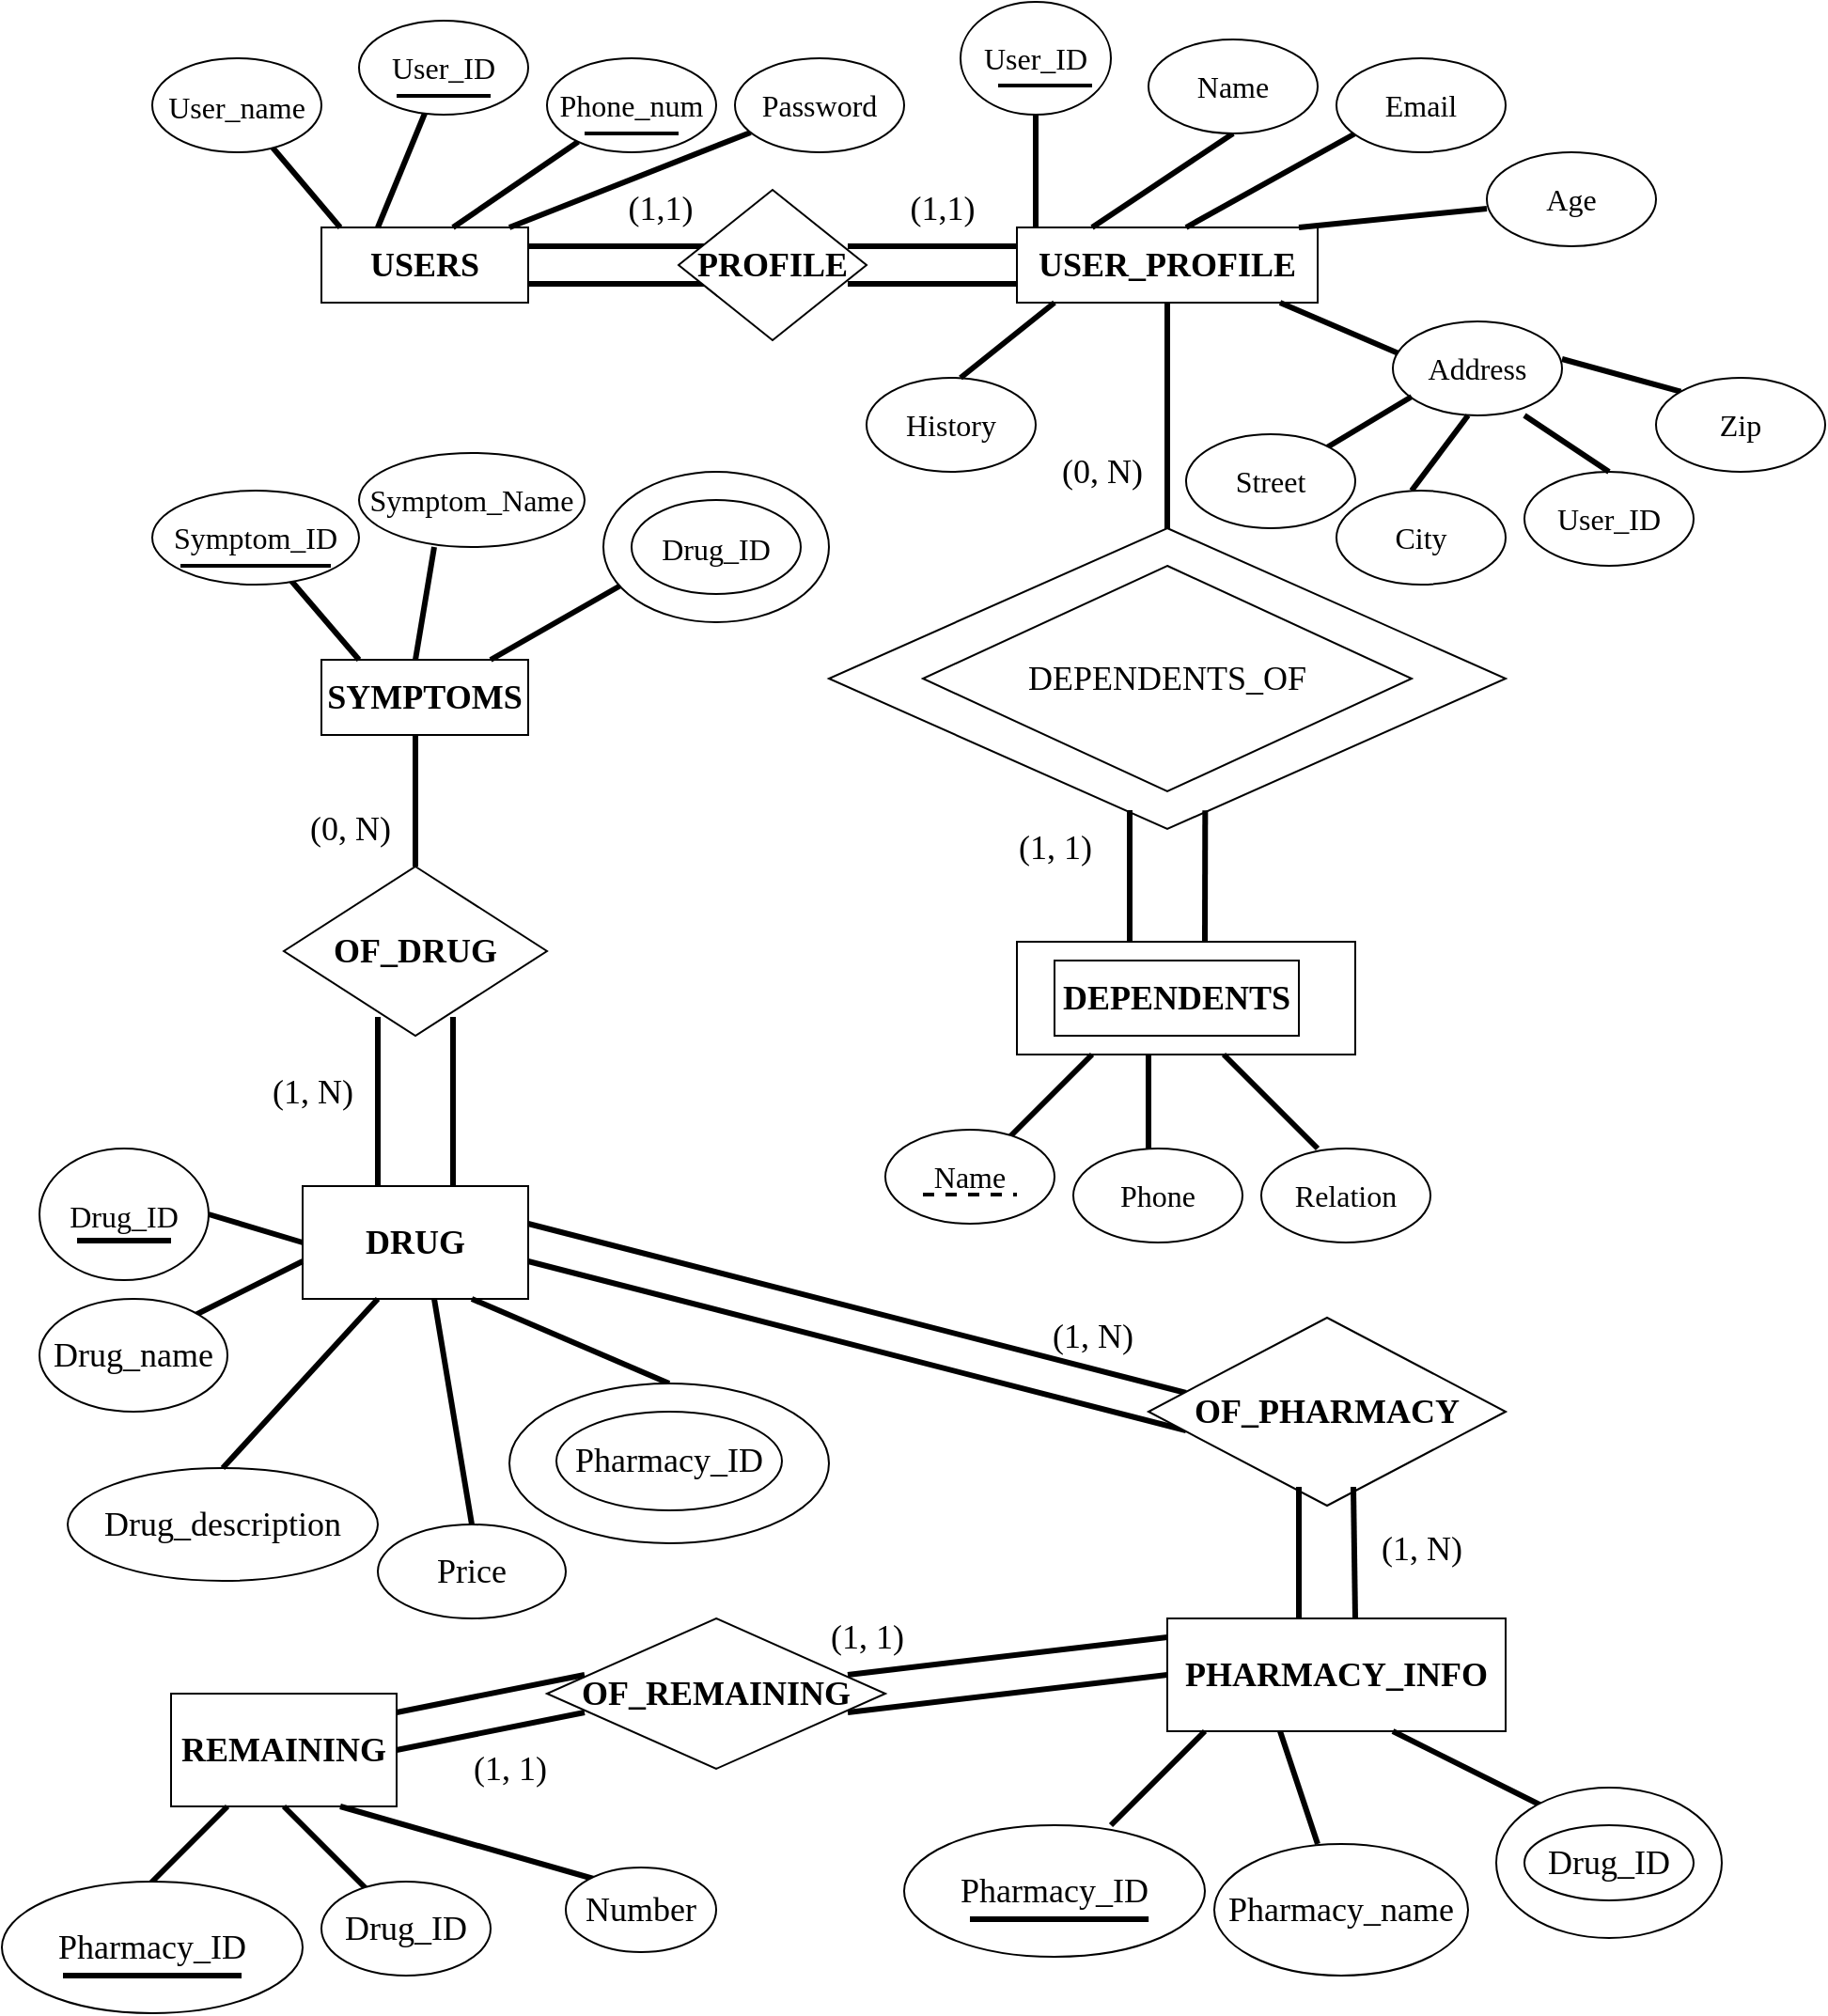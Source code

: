 <mxfile version="20.8.23" type="github">
  <diagram id="R2lEEEUBdFMjLlhIrx00" name="Page-1">
    <mxGraphModel dx="1999" dy="662" grid="1" gridSize="10" guides="1" tooltips="1" connect="1" arrows="1" fold="1" page="1" pageScale="1" pageWidth="850" pageHeight="1100" math="0" shadow="0" extFonts="Permanent Marker^https://fonts.googleapis.com/css?family=Permanent+Marker">
      <root>
        <mxCell id="0" />
        <mxCell id="1" parent="0" />
        <mxCell id="4P1G4LsWBmaIqUn7CIRd-1" value="&lt;h4 style=&quot;font-size: 19px;&quot;&gt;&lt;font style=&quot;font-size: 19px;&quot;&gt;&lt;font style=&quot;font-size: 19px;&quot;&gt;&lt;font style=&quot;font-size: 19px;&quot;&gt;&lt;font style=&quot;font-size: 19px;&quot;&gt;&lt;font style=&quot;font-size: 19px;&quot;&gt;&lt;font style=&quot;font-size: 19px;&quot;&gt;&lt;font style=&quot;font-size: 19px;&quot;&gt;&lt;font style=&quot;font-size: 19px;&quot;&gt;&lt;font style=&quot;font-size: 19px;&quot; face=&quot;Times New Roman&quot;&gt;&lt;font style=&quot;font-size: 18px;&quot;&gt;USERS&lt;/font&gt;&lt;/font&gt;&lt;/font&gt;&lt;/font&gt;&lt;/font&gt;&lt;/font&gt;&lt;/font&gt;&lt;/font&gt;&lt;/font&gt;&lt;/font&gt;&lt;/h4&gt;" style="rounded=0;whiteSpace=wrap;html=1;" vertex="1" parent="1">
          <mxGeometry x="110" y="120" width="110" height="40" as="geometry" />
        </mxCell>
        <mxCell id="4P1G4LsWBmaIqUn7CIRd-2" value="" style="endArrow=none;html=1;rounded=0;fontFamily=Times New Roman;fontSize=20;strokeWidth=3;" edge="1" parent="1" target="4P1G4LsWBmaIqUn7CIRd-3">
          <mxGeometry width="50" height="50" relative="1" as="geometry">
            <mxPoint x="120" y="120" as="sourcePoint" />
            <mxPoint x="80" y="80" as="targetPoint" />
          </mxGeometry>
        </mxCell>
        <mxCell id="4P1G4LsWBmaIqUn7CIRd-3" value="&lt;font style=&quot;font-size: 19px;&quot;&gt;&lt;font style=&quot;font-size: 18px;&quot;&gt;&lt;font style=&quot;font-size: 17px;&quot;&gt;&lt;font style=&quot;font-size: 16px;&quot;&gt;User_name&lt;/font&gt;&lt;/font&gt;&lt;/font&gt;&lt;/font&gt;" style="ellipse;whiteSpace=wrap;html=1;fontFamily=Times New Roman;fontSize=20;" vertex="1" parent="1">
          <mxGeometry x="20" y="30" width="90" height="50" as="geometry" />
        </mxCell>
        <mxCell id="4P1G4LsWBmaIqUn7CIRd-5" value="" style="endArrow=none;html=1;rounded=0;strokeWidth=3;fontFamily=Times New Roman;fontSize=16;" edge="1" parent="1" target="4P1G4LsWBmaIqUn7CIRd-6">
          <mxGeometry width="50" height="50" relative="1" as="geometry">
            <mxPoint x="140" y="120" as="sourcePoint" />
            <mxPoint x="160" y="60" as="targetPoint" />
          </mxGeometry>
        </mxCell>
        <mxCell id="4P1G4LsWBmaIqUn7CIRd-6" value="User_ID" style="ellipse;whiteSpace=wrap;html=1;fontFamily=Times New Roman;fontSize=16;" vertex="1" parent="1">
          <mxGeometry x="130" y="10" width="90" height="50" as="geometry" />
        </mxCell>
        <mxCell id="4P1G4LsWBmaIqUn7CIRd-9" value="" style="endArrow=none;html=1;rounded=0;strokeWidth=2;fontFamily=Times New Roman;fontSize=16;" edge="1" parent="1">
          <mxGeometry width="50" height="50" relative="1" as="geometry">
            <mxPoint x="150" y="50" as="sourcePoint" />
            <mxPoint x="200" y="50" as="targetPoint" />
          </mxGeometry>
        </mxCell>
        <mxCell id="4P1G4LsWBmaIqUn7CIRd-10" value="" style="endArrow=none;html=1;rounded=0;strokeWidth=3;fontFamily=Times New Roman;fontSize=16;" edge="1" parent="1" target="4P1G4LsWBmaIqUn7CIRd-12">
          <mxGeometry width="50" height="50" relative="1" as="geometry">
            <mxPoint x="180" y="120" as="sourcePoint" />
            <mxPoint x="240" y="70" as="targetPoint" />
          </mxGeometry>
        </mxCell>
        <mxCell id="4P1G4LsWBmaIqUn7CIRd-12" value="Phone_num" style="ellipse;whiteSpace=wrap;html=1;fontFamily=Times New Roman;fontSize=16;" vertex="1" parent="1">
          <mxGeometry x="230" y="30" width="90" height="50" as="geometry" />
        </mxCell>
        <mxCell id="4P1G4LsWBmaIqUn7CIRd-13" value="" style="endArrow=none;html=1;rounded=0;strokeWidth=2;fontFamily=Times New Roman;fontSize=16;" edge="1" parent="1">
          <mxGeometry width="50" height="50" relative="1" as="geometry">
            <mxPoint x="250" y="70" as="sourcePoint" />
            <mxPoint x="300" y="70" as="targetPoint" />
          </mxGeometry>
        </mxCell>
        <mxCell id="4P1G4LsWBmaIqUn7CIRd-14" value="" style="endArrow=none;html=1;rounded=0;strokeWidth=3;fontFamily=Times New Roman;fontSize=16;" edge="1" parent="1" target="4P1G4LsWBmaIqUn7CIRd-15">
          <mxGeometry width="50" height="50" relative="1" as="geometry">
            <mxPoint x="210" y="120" as="sourcePoint" />
            <mxPoint x="390" y="70" as="targetPoint" />
          </mxGeometry>
        </mxCell>
        <mxCell id="4P1G4LsWBmaIqUn7CIRd-15" value="Password" style="ellipse;whiteSpace=wrap;html=1;fontFamily=Times New Roman;fontSize=16;" vertex="1" parent="1">
          <mxGeometry x="330" y="30" width="90" height="50" as="geometry" />
        </mxCell>
        <mxCell id="4P1G4LsWBmaIqUn7CIRd-16" value="" style="endArrow=none;html=1;rounded=0;strokeWidth=3;fontFamily=Times New Roman;fontSize=16;" edge="1" parent="1">
          <mxGeometry width="50" height="50" relative="1" as="geometry">
            <mxPoint x="220" y="130" as="sourcePoint" />
            <mxPoint x="320" y="130" as="targetPoint" />
          </mxGeometry>
        </mxCell>
        <mxCell id="4P1G4LsWBmaIqUn7CIRd-24" value="(1,1)" style="edgeLabel;html=1;align=center;verticalAlign=middle;resizable=0;points=[];fontSize=18;fontFamily=Times New Roman;" vertex="1" connectable="0" parent="4P1G4LsWBmaIqUn7CIRd-16">
          <mxGeometry x="0.18" y="10" relative="1" as="geometry">
            <mxPoint x="11" y="-10" as="offset" />
          </mxGeometry>
        </mxCell>
        <mxCell id="4P1G4LsWBmaIqUn7CIRd-17" value="" style="endArrow=none;html=1;rounded=0;strokeWidth=3;fontFamily=Times New Roman;fontSize=16;" edge="1" parent="1">
          <mxGeometry width="50" height="50" relative="1" as="geometry">
            <mxPoint x="220" y="150" as="sourcePoint" />
            <mxPoint x="320" y="150" as="targetPoint" />
          </mxGeometry>
        </mxCell>
        <mxCell id="4P1G4LsWBmaIqUn7CIRd-19" value="&lt;h4 style=&quot;font-size: 18px;&quot;&gt;&lt;font style=&quot;font-size: 18px;&quot;&gt;PROFILE&lt;br&gt;&lt;/font&gt;&lt;/h4&gt;" style="rhombus;whiteSpace=wrap;html=1;fontFamily=Times New Roman;fontSize=16;" vertex="1" parent="1">
          <mxGeometry x="300" y="100" width="100" height="80" as="geometry" />
        </mxCell>
        <mxCell id="4P1G4LsWBmaIqUn7CIRd-20" value="" style="endArrow=none;html=1;rounded=0;strokeWidth=3;fontFamily=Times New Roman;fontSize=20;" edge="1" parent="1">
          <mxGeometry width="50" height="50" relative="1" as="geometry">
            <mxPoint x="390" y="130" as="sourcePoint" />
            <mxPoint x="490" y="130" as="targetPoint" />
          </mxGeometry>
        </mxCell>
        <mxCell id="4P1G4LsWBmaIqUn7CIRd-22" value="" style="endArrow=none;html=1;rounded=0;strokeWidth=3;fontFamily=Times New Roman;fontSize=20;" edge="1" parent="1">
          <mxGeometry width="50" height="50" relative="1" as="geometry">
            <mxPoint x="390" y="150" as="sourcePoint" />
            <mxPoint x="490" y="150" as="targetPoint" />
          </mxGeometry>
        </mxCell>
        <mxCell id="4P1G4LsWBmaIqUn7CIRd-23" value="&lt;h4 style=&quot;font-size: 19px;&quot;&gt;&lt;font style=&quot;font-size: 19px;&quot;&gt;&lt;font style=&quot;font-size: 18px;&quot;&gt;USER_PROFILE&lt;/font&gt;&lt;/font&gt;&lt;/h4&gt;" style="rounded=0;whiteSpace=wrap;html=1;fontFamily=Times New Roman;fontSize=20;" vertex="1" parent="1">
          <mxGeometry x="480" y="120" width="160" height="40" as="geometry" />
        </mxCell>
        <mxCell id="4P1G4LsWBmaIqUn7CIRd-25" value="(1,1)" style="edgeLabel;html=1;align=center;verticalAlign=middle;resizable=0;points=[];fontSize=18;fontFamily=Times New Roman;" vertex="1" connectable="0" parent="1">
          <mxGeometry x="440" y="110" as="geometry" />
        </mxCell>
        <mxCell id="4P1G4LsWBmaIqUn7CIRd-26" value="User_ID" style="ellipse;whiteSpace=wrap;html=1;fontFamily=Times New Roman;fontSize=16;" vertex="1" parent="1">
          <mxGeometry x="450" width="80" height="60" as="geometry" />
        </mxCell>
        <mxCell id="4P1G4LsWBmaIqUn7CIRd-27" value="" style="endArrow=none;html=1;rounded=0;strokeWidth=3;fontFamily=Times New Roman;fontSize=18;entryX=0.5;entryY=1;entryDx=0;entryDy=0;" edge="1" parent="1" target="4P1G4LsWBmaIqUn7CIRd-26">
          <mxGeometry width="50" height="50" relative="1" as="geometry">
            <mxPoint x="490" y="120" as="sourcePoint" />
            <mxPoint x="540" y="70" as="targetPoint" />
          </mxGeometry>
        </mxCell>
        <mxCell id="4P1G4LsWBmaIqUn7CIRd-28" value="" style="endArrow=none;html=1;rounded=0;strokeWidth=3;fontFamily=Times New Roman;fontSize=18;entryX=0.5;entryY=1;entryDx=0;entryDy=0;" edge="1" parent="1" target="4P1G4LsWBmaIqUn7CIRd-29">
          <mxGeometry width="50" height="50" relative="1" as="geometry">
            <mxPoint x="520" y="120" as="sourcePoint" />
            <mxPoint x="560" y="60" as="targetPoint" />
          </mxGeometry>
        </mxCell>
        <mxCell id="4P1G4LsWBmaIqUn7CIRd-29" value="Name" style="ellipse;whiteSpace=wrap;html=1;fontFamily=Times New Roman;fontSize=16;" vertex="1" parent="1">
          <mxGeometry x="550" y="20" width="90" height="50" as="geometry" />
        </mxCell>
        <mxCell id="4P1G4LsWBmaIqUn7CIRd-30" value="" style="endArrow=none;html=1;rounded=0;strokeWidth=3;fontFamily=Times New Roman;fontSize=18;" edge="1" parent="1">
          <mxGeometry width="50" height="50" relative="1" as="geometry">
            <mxPoint x="570" y="120" as="sourcePoint" />
            <mxPoint x="660" y="70" as="targetPoint" />
          </mxGeometry>
        </mxCell>
        <mxCell id="4P1G4LsWBmaIqUn7CIRd-31" value="Email" style="ellipse;whiteSpace=wrap;html=1;fontFamily=Times New Roman;fontSize=16;" vertex="1" parent="1">
          <mxGeometry x="650" y="30" width="90" height="50" as="geometry" />
        </mxCell>
        <mxCell id="4P1G4LsWBmaIqUn7CIRd-32" value="" style="endArrow=none;html=1;rounded=0;strokeWidth=3;fontFamily=Times New Roman;fontSize=18;" edge="1" parent="1">
          <mxGeometry width="50" height="50" relative="1" as="geometry">
            <mxPoint x="630" y="120" as="sourcePoint" />
            <mxPoint x="730" y="110" as="targetPoint" />
          </mxGeometry>
        </mxCell>
        <mxCell id="4P1G4LsWBmaIqUn7CIRd-33" value="Age" style="ellipse;whiteSpace=wrap;html=1;fontFamily=Times New Roman;fontSize=16;" vertex="1" parent="1">
          <mxGeometry x="730" y="80" width="90" height="50" as="geometry" />
        </mxCell>
        <mxCell id="4P1G4LsWBmaIqUn7CIRd-34" value="" style="endArrow=none;html=1;rounded=0;strokeWidth=3;fontFamily=Times New Roman;fontSize=18;" edge="1" parent="1">
          <mxGeometry width="50" height="50" relative="1" as="geometry">
            <mxPoint x="690" y="190" as="sourcePoint" />
            <mxPoint x="620" y="160" as="targetPoint" />
          </mxGeometry>
        </mxCell>
        <mxCell id="4P1G4LsWBmaIqUn7CIRd-35" value="Address" style="ellipse;whiteSpace=wrap;html=1;fontFamily=Times New Roman;fontSize=16;" vertex="1" parent="1">
          <mxGeometry x="680" y="170" width="90" height="50" as="geometry" />
        </mxCell>
        <mxCell id="4P1G4LsWBmaIqUn7CIRd-36" value="" style="endArrow=none;html=1;rounded=0;strokeWidth=3;fontFamily=Times New Roman;fontSize=18;" edge="1" parent="1">
          <mxGeometry width="50" height="50" relative="1" as="geometry">
            <mxPoint x="640" y="240" as="sourcePoint" />
            <mxPoint x="690" y="210" as="targetPoint" />
          </mxGeometry>
        </mxCell>
        <mxCell id="4P1G4LsWBmaIqUn7CIRd-37" value="Street" style="ellipse;whiteSpace=wrap;html=1;fontFamily=Times New Roman;fontSize=16;" vertex="1" parent="1">
          <mxGeometry x="570" y="230" width="90" height="50" as="geometry" />
        </mxCell>
        <mxCell id="4P1G4LsWBmaIqUn7CIRd-39" value="" style="endArrow=none;html=1;rounded=0;strokeWidth=3;fontFamily=Times New Roman;fontSize=18;" edge="1" parent="1">
          <mxGeometry width="50" height="50" relative="1" as="geometry">
            <mxPoint x="700" y="260" as="sourcePoint" />
            <mxPoint x="700.136" y="259.456" as="targetPoint" />
          </mxGeometry>
        </mxCell>
        <mxCell id="4P1G4LsWBmaIqUn7CIRd-41" value="" style="endArrow=none;html=1;rounded=0;strokeWidth=3;fontFamily=Times New Roman;fontSize=18;" edge="1" parent="1">
          <mxGeometry width="50" height="50" relative="1" as="geometry">
            <mxPoint x="690" y="260" as="sourcePoint" />
            <mxPoint x="720" y="220" as="targetPoint" />
          </mxGeometry>
        </mxCell>
        <mxCell id="4P1G4LsWBmaIqUn7CIRd-42" value="City" style="ellipse;whiteSpace=wrap;html=1;fontFamily=Times New Roman;fontSize=16;" vertex="1" parent="1">
          <mxGeometry x="650" y="260" width="90" height="50" as="geometry" />
        </mxCell>
        <mxCell id="4P1G4LsWBmaIqUn7CIRd-43" value="" style="endArrow=none;html=1;rounded=0;strokeWidth=3;fontFamily=Times New Roman;fontSize=18;entryX=0;entryY=0;entryDx=0;entryDy=0;" edge="1" parent="1" target="4P1G4LsWBmaIqUn7CIRd-46">
          <mxGeometry width="50" height="50" relative="1" as="geometry">
            <mxPoint x="770" y="190" as="sourcePoint" />
            <mxPoint x="820" y="140" as="targetPoint" />
          </mxGeometry>
        </mxCell>
        <mxCell id="4P1G4LsWBmaIqUn7CIRd-44" value="User_ID" style="ellipse;whiteSpace=wrap;html=1;fontFamily=Times New Roman;fontSize=16;" vertex="1" parent="1">
          <mxGeometry x="750" y="250" width="90" height="50" as="geometry" />
        </mxCell>
        <mxCell id="4P1G4LsWBmaIqUn7CIRd-45" value="" style="endArrow=none;html=1;rounded=0;strokeWidth=3;fontFamily=Times New Roman;fontSize=18;exitX=0.5;exitY=0;exitDx=0;exitDy=0;" edge="1" parent="1" source="4P1G4LsWBmaIqUn7CIRd-44">
          <mxGeometry width="50" height="50" relative="1" as="geometry">
            <mxPoint x="700" y="270" as="sourcePoint" />
            <mxPoint x="750" y="220" as="targetPoint" />
          </mxGeometry>
        </mxCell>
        <mxCell id="4P1G4LsWBmaIqUn7CIRd-46" value="Zip" style="ellipse;whiteSpace=wrap;html=1;fontFamily=Times New Roman;fontSize=16;" vertex="1" parent="1">
          <mxGeometry x="820" y="200" width="90" height="50" as="geometry" />
        </mxCell>
        <mxCell id="4P1G4LsWBmaIqUn7CIRd-49" style="edgeStyle=orthogonalEdgeStyle;rounded=0;orthogonalLoop=1;jettySize=auto;html=1;exitX=0;exitY=1;exitDx=0;exitDy=0;strokeWidth=3;fontFamily=Times New Roman;fontSize=18;" edge="1" parent="1" source="4P1G4LsWBmaIqUn7CIRd-47">
          <mxGeometry relative="1" as="geometry">
            <mxPoint x="413" y="243" as="targetPoint" />
          </mxGeometry>
        </mxCell>
        <mxCell id="4P1G4LsWBmaIqUn7CIRd-47" value="History" style="ellipse;whiteSpace=wrap;html=1;fontFamily=Times New Roman;fontSize=16;" vertex="1" parent="1">
          <mxGeometry x="400" y="200" width="90" height="50" as="geometry" />
        </mxCell>
        <mxCell id="4P1G4LsWBmaIqUn7CIRd-48" value="" style="endArrow=none;html=1;rounded=0;strokeWidth=3;fontFamily=Times New Roman;fontSize=18;" edge="1" parent="1">
          <mxGeometry width="50" height="50" relative="1" as="geometry">
            <mxPoint x="450" y="200" as="sourcePoint" />
            <mxPoint x="500" y="160" as="targetPoint" />
          </mxGeometry>
        </mxCell>
        <mxCell id="4P1G4LsWBmaIqUn7CIRd-51" value="" style="endArrow=none;html=1;rounded=0;strokeWidth=2;fontFamily=Times New Roman;fontSize=16;" edge="1" parent="1">
          <mxGeometry width="50" height="50" relative="1" as="geometry">
            <mxPoint x="470" y="44.5" as="sourcePoint" />
            <mxPoint x="520" y="44.5" as="targetPoint" />
          </mxGeometry>
        </mxCell>
        <mxCell id="4P1G4LsWBmaIqUn7CIRd-52" value="" style="endArrow=none;html=1;rounded=0;strokeWidth=3;fontFamily=Times New Roman;fontSize=18;" edge="1" parent="1">
          <mxGeometry width="50" height="50" relative="1" as="geometry">
            <mxPoint x="560" y="300" as="sourcePoint" />
            <mxPoint x="560" y="160" as="targetPoint" />
          </mxGeometry>
        </mxCell>
        <mxCell id="4P1G4LsWBmaIqUn7CIRd-54" value="" style="rhombus;whiteSpace=wrap;html=1;fontFamily=Times New Roman;fontSize=18;" vertex="1" parent="1">
          <mxGeometry x="380" y="280" width="360" height="160" as="geometry" />
        </mxCell>
        <mxCell id="4P1G4LsWBmaIqUn7CIRd-55" value="DEPENDENTS_OF" style="rhombus;whiteSpace=wrap;html=1;fontFamily=Times New Roman;fontSize=18;" vertex="1" parent="1">
          <mxGeometry x="430" y="300" width="260" height="120" as="geometry" />
        </mxCell>
        <mxCell id="4P1G4LsWBmaIqUn7CIRd-57" value="" style="endArrow=none;html=1;rounded=0;strokeWidth=3;fontFamily=Times New Roman;fontSize=18;" edge="1" parent="1">
          <mxGeometry width="50" height="50" relative="1" as="geometry">
            <mxPoint x="540" y="500" as="sourcePoint" />
            <mxPoint x="540" y="430" as="targetPoint" />
            <Array as="points">
              <mxPoint x="540" y="470" />
            </Array>
          </mxGeometry>
        </mxCell>
        <mxCell id="4P1G4LsWBmaIqUn7CIRd-60" value="" style="endArrow=none;html=1;rounded=0;strokeWidth=3;fontFamily=Times New Roman;fontSize=18;" edge="1" parent="1" target="4P1G4LsWBmaIqUn7CIRd-59">
          <mxGeometry width="50" height="50" relative="1" as="geometry">
            <mxPoint x="580" y="500" as="sourcePoint" />
            <mxPoint x="580" y="430" as="targetPoint" />
          </mxGeometry>
        </mxCell>
        <mxCell id="4P1G4LsWBmaIqUn7CIRd-59" value="" style="rounded=0;whiteSpace=wrap;html=1;fontFamily=Times New Roman;fontSize=18;" vertex="1" parent="1">
          <mxGeometry x="480" y="500" width="180" height="60" as="geometry" />
        </mxCell>
        <mxCell id="4P1G4LsWBmaIqUn7CIRd-61" value="" style="endArrow=none;html=1;rounded=0;strokeWidth=3;fontFamily=Times New Roman;fontSize=18;entryX=0.556;entryY=0.938;entryDx=0;entryDy=0;entryPerimeter=0;" edge="1" parent="1" target="4P1G4LsWBmaIqUn7CIRd-54">
          <mxGeometry width="50" height="50" relative="1" as="geometry">
            <mxPoint x="580" y="500" as="sourcePoint" />
            <mxPoint x="580" y="440" as="targetPoint" />
          </mxGeometry>
        </mxCell>
        <mxCell id="4P1G4LsWBmaIqUn7CIRd-62" value="&lt;h4&gt;DEPENDENTS&lt;/h4&gt;" style="rounded=0;whiteSpace=wrap;html=1;fontFamily=Times New Roman;fontSize=18;" vertex="1" parent="1">
          <mxGeometry x="500" y="510" width="130" height="40" as="geometry" />
        </mxCell>
        <mxCell id="4P1G4LsWBmaIqUn7CIRd-63" value="" style="endArrow=none;html=1;rounded=0;strokeWidth=3;fontFamily=Times New Roman;fontSize=18;" edge="1" parent="1">
          <mxGeometry width="50" height="50" relative="1" as="geometry">
            <mxPoint x="470" y="610" as="sourcePoint" />
            <mxPoint x="520" y="560" as="targetPoint" />
          </mxGeometry>
        </mxCell>
        <mxCell id="4P1G4LsWBmaIqUn7CIRd-65" value="Name" style="ellipse;whiteSpace=wrap;html=1;fontFamily=Times New Roman;fontSize=16;" vertex="1" parent="1">
          <mxGeometry x="410" y="600" width="90" height="50" as="geometry" />
        </mxCell>
        <mxCell id="4P1G4LsWBmaIqUn7CIRd-66" value="" style="endArrow=none;html=1;rounded=0;strokeWidth=3;fontFamily=Times New Roman;fontSize=18;" edge="1" parent="1">
          <mxGeometry width="50" height="50" relative="1" as="geometry">
            <mxPoint x="550" y="610" as="sourcePoint" />
            <mxPoint x="550" y="560" as="targetPoint" />
          </mxGeometry>
        </mxCell>
        <mxCell id="4P1G4LsWBmaIqUn7CIRd-67" value="Phone" style="ellipse;whiteSpace=wrap;html=1;fontFamily=Times New Roman;fontSize=16;" vertex="1" parent="1">
          <mxGeometry x="510" y="610" width="90" height="50" as="geometry" />
        </mxCell>
        <mxCell id="4P1G4LsWBmaIqUn7CIRd-69" value="" style="endArrow=none;html=1;rounded=0;strokeWidth=3;fontFamily=Times New Roman;fontSize=18;" edge="1" parent="1">
          <mxGeometry width="50" height="50" relative="1" as="geometry">
            <mxPoint x="590" y="560" as="sourcePoint" />
            <mxPoint x="640" y="610" as="targetPoint" />
          </mxGeometry>
        </mxCell>
        <mxCell id="4P1G4LsWBmaIqUn7CIRd-70" value="Relation" style="ellipse;whiteSpace=wrap;html=1;fontFamily=Times New Roman;fontSize=16;" vertex="1" parent="1">
          <mxGeometry x="610" y="610" width="90" height="50" as="geometry" />
        </mxCell>
        <mxCell id="4P1G4LsWBmaIqUn7CIRd-71" value="" style="endArrow=none;dashed=1;html=1;rounded=0;strokeWidth=2;fontFamily=Times New Roman;fontSize=18;" edge="1" parent="1">
          <mxGeometry width="50" height="50" relative="1" as="geometry">
            <mxPoint x="430" y="634.5" as="sourcePoint" />
            <mxPoint x="480" y="634.5" as="targetPoint" />
          </mxGeometry>
        </mxCell>
        <mxCell id="4P1G4LsWBmaIqUn7CIRd-72" value="(0, N)" style="text;html=1;align=center;verticalAlign=middle;resizable=0;points=[];autosize=1;strokeColor=none;fillColor=none;fontSize=18;fontFamily=Times New Roman;" vertex="1" parent="1">
          <mxGeometry x="490" y="230" width="70" height="40" as="geometry" />
        </mxCell>
        <mxCell id="4P1G4LsWBmaIqUn7CIRd-73" value="(1, 1)" style="text;html=1;align=center;verticalAlign=middle;resizable=0;points=[];autosize=1;strokeColor=none;fillColor=none;fontSize=18;fontFamily=Times New Roman;" vertex="1" parent="1">
          <mxGeometry x="470" y="430" width="60" height="40" as="geometry" />
        </mxCell>
        <mxCell id="4P1G4LsWBmaIqUn7CIRd-74" value="&lt;h4&gt;&lt;font style=&quot;font-size: 18px;&quot;&gt;&lt;font style=&quot;font-size: 18px;&quot;&gt;&lt;font face=&quot;Times New Roman&quot;&gt;SYMPTOMS&lt;/font&gt;&lt;/font&gt;&lt;/font&gt;&lt;/h4&gt;" style="rounded=0;whiteSpace=wrap;html=1;" vertex="1" parent="1">
          <mxGeometry x="110" y="350" width="110" height="40" as="geometry" />
        </mxCell>
        <mxCell id="4P1G4LsWBmaIqUn7CIRd-75" value="" style="endArrow=none;html=1;rounded=0;fontFamily=Times New Roman;fontSize=20;strokeWidth=3;" edge="1" parent="1">
          <mxGeometry width="50" height="50" relative="1" as="geometry">
            <mxPoint x="130" y="350" as="sourcePoint" />
            <mxPoint x="94" y="308" as="targetPoint" />
          </mxGeometry>
        </mxCell>
        <mxCell id="4P1G4LsWBmaIqUn7CIRd-76" value="Symptom_ID" style="ellipse;whiteSpace=wrap;html=1;fontFamily=Times New Roman;fontSize=16;" vertex="1" parent="1">
          <mxGeometry x="20" y="260" width="110" height="50" as="geometry" />
        </mxCell>
        <mxCell id="4P1G4LsWBmaIqUn7CIRd-77" value="" style="endArrow=none;html=1;rounded=0;strokeWidth=2;fontFamily=Times New Roman;fontSize=18;" edge="1" parent="1">
          <mxGeometry width="50" height="50" relative="1" as="geometry">
            <mxPoint x="35" y="300" as="sourcePoint" />
            <mxPoint x="115" y="300" as="targetPoint" />
          </mxGeometry>
        </mxCell>
        <mxCell id="4P1G4LsWBmaIqUn7CIRd-78" value="" style="endArrow=none;html=1;rounded=0;strokeWidth=3;fontFamily=Times New Roman;fontSize=18;" edge="1" parent="1">
          <mxGeometry width="50" height="50" relative="1" as="geometry">
            <mxPoint x="160" y="350" as="sourcePoint" />
            <mxPoint x="170" y="290" as="targetPoint" />
          </mxGeometry>
        </mxCell>
        <mxCell id="4P1G4LsWBmaIqUn7CIRd-79" value="Symptom_Name" style="ellipse;whiteSpace=wrap;html=1;fontFamily=Times New Roman;fontSize=16;" vertex="1" parent="1">
          <mxGeometry x="130" y="240" width="120" height="50" as="geometry" />
        </mxCell>
        <mxCell id="4P1G4LsWBmaIqUn7CIRd-80" value="" style="endArrow=none;html=1;rounded=0;strokeWidth=3;fontFamily=Times New Roman;fontSize=18;" edge="1" parent="1">
          <mxGeometry width="50" height="50" relative="1" as="geometry">
            <mxPoint x="200" y="350" as="sourcePoint" />
            <mxPoint x="270" y="310" as="targetPoint" />
          </mxGeometry>
        </mxCell>
        <mxCell id="4P1G4LsWBmaIqUn7CIRd-83" value="" style="endArrow=none;html=1;rounded=0;strokeWidth=3;fontFamily=Times New Roman;fontSize=16;" edge="1" parent="1">
          <mxGeometry width="50" height="50" relative="1" as="geometry">
            <mxPoint x="160" y="460" as="sourcePoint" />
            <mxPoint x="160" y="390" as="targetPoint" />
          </mxGeometry>
        </mxCell>
        <mxCell id="4P1G4LsWBmaIqUn7CIRd-84" value="&lt;h4 style=&quot;font-size: 17px;&quot;&gt;&lt;font style=&quot;font-size: 17px;&quot;&gt;&lt;font style=&quot;font-size: 18px;&quot;&gt;OF_DRUG&lt;/font&gt;&lt;/font&gt;&lt;/h4&gt;" style="rhombus;whiteSpace=wrap;html=1;fontFamily=Times New Roman;fontSize=16;" vertex="1" parent="1">
          <mxGeometry x="90" y="460" width="140" height="90" as="geometry" />
        </mxCell>
        <mxCell id="4P1G4LsWBmaIqUn7CIRd-85" value="" style="endArrow=none;html=1;rounded=0;strokeWidth=3;fontFamily=Times New Roman;fontSize=18;" edge="1" parent="1">
          <mxGeometry width="50" height="50" relative="1" as="geometry">
            <mxPoint x="140" y="630" as="sourcePoint" />
            <mxPoint x="140" y="540" as="targetPoint" />
          </mxGeometry>
        </mxCell>
        <mxCell id="4P1G4LsWBmaIqUn7CIRd-86" value="" style="endArrow=none;html=1;rounded=0;strokeWidth=3;fontFamily=Times New Roman;fontSize=18;" edge="1" parent="1">
          <mxGeometry width="50" height="50" relative="1" as="geometry">
            <mxPoint x="180" y="630" as="sourcePoint" />
            <mxPoint x="180" y="540" as="targetPoint" />
          </mxGeometry>
        </mxCell>
        <mxCell id="4P1G4LsWBmaIqUn7CIRd-87" value="(0, N)" style="text;html=1;align=center;verticalAlign=middle;resizable=0;points=[];autosize=1;strokeColor=none;fillColor=none;fontSize=18;fontFamily=Times New Roman;" vertex="1" parent="1">
          <mxGeometry x="90" y="420" width="70" height="40" as="geometry" />
        </mxCell>
        <mxCell id="4P1G4LsWBmaIqUn7CIRd-88" value="(1, N)" style="text;html=1;align=center;verticalAlign=middle;resizable=0;points=[];autosize=1;strokeColor=none;fillColor=none;fontSize=18;fontFamily=Times New Roman;" vertex="1" parent="1">
          <mxGeometry x="70" y="560" width="70" height="40" as="geometry" />
        </mxCell>
        <mxCell id="4P1G4LsWBmaIqUn7CIRd-89" value="&lt;h4&gt;DRUG&lt;/h4&gt;" style="rounded=0;whiteSpace=wrap;html=1;fontFamily=Times New Roman;fontSize=18;" vertex="1" parent="1">
          <mxGeometry x="100" y="630" width="120" height="60" as="geometry" />
        </mxCell>
        <mxCell id="4P1G4LsWBmaIqUn7CIRd-91" value="" style="ellipse;whiteSpace=wrap;html=1;fontFamily=Times New Roman;fontSize=18;" vertex="1" parent="1">
          <mxGeometry x="260" y="250" width="120" height="80" as="geometry" />
        </mxCell>
        <mxCell id="4P1G4LsWBmaIqUn7CIRd-92" value="&lt;font style=&quot;font-size: 18px;&quot;&gt;&lt;font style=&quot;font-size: 18px;&quot;&gt;&lt;font style=&quot;font-size: 17px;&quot;&gt;&lt;font style=&quot;font-size: 16px;&quot;&gt;Drug_ID&lt;/font&gt;&lt;/font&gt;&lt;/font&gt;&lt;/font&gt;" style="ellipse;whiteSpace=wrap;html=1;fontFamily=Times New Roman;fontSize=20;" vertex="1" parent="1">
          <mxGeometry x="275" y="265" width="90" height="50" as="geometry" />
        </mxCell>
        <mxCell id="4P1G4LsWBmaIqUn7CIRd-93" value="&lt;font style=&quot;font-size: 18px;&quot;&gt;&lt;font style=&quot;font-size: 18px;&quot;&gt;&lt;font style=&quot;font-size: 17px;&quot;&gt;&lt;font style=&quot;font-size: 16px;&quot;&gt;Drug_ID&lt;/font&gt;&lt;/font&gt;&lt;/font&gt;&lt;/font&gt;" style="ellipse;whiteSpace=wrap;html=1;fontFamily=Times New Roman;fontSize=20;" vertex="1" parent="1">
          <mxGeometry x="-40" y="610" width="90" height="70" as="geometry" />
        </mxCell>
        <mxCell id="4P1G4LsWBmaIqUn7CIRd-94" value="" style="endArrow=none;html=1;rounded=0;strokeWidth=3;fontFamily=Times New Roman;fontSize=18;exitX=1;exitY=0.5;exitDx=0;exitDy=0;entryX=0;entryY=0.5;entryDx=0;entryDy=0;" edge="1" parent="1" source="4P1G4LsWBmaIqUn7CIRd-93" target="4P1G4LsWBmaIqUn7CIRd-89">
          <mxGeometry width="50" height="50" relative="1" as="geometry">
            <mxPoint y="730" as="sourcePoint" />
            <mxPoint x="50" y="680" as="targetPoint" />
          </mxGeometry>
        </mxCell>
        <mxCell id="4P1G4LsWBmaIqUn7CIRd-95" value="" style="endArrow=none;html=1;rounded=0;strokeWidth=3;fontFamily=Times New Roman;fontSize=18;" edge="1" parent="1">
          <mxGeometry width="50" height="50" relative="1" as="geometry">
            <mxPoint x="-20" y="659" as="sourcePoint" />
            <mxPoint x="30" y="659" as="targetPoint" />
          </mxGeometry>
        </mxCell>
        <mxCell id="4P1G4LsWBmaIqUn7CIRd-96" value="" style="endArrow=none;html=1;rounded=0;strokeWidth=3;fontFamily=Times New Roman;fontSize=18;" edge="1" parent="1">
          <mxGeometry width="50" height="50" relative="1" as="geometry">
            <mxPoint x="40" y="700" as="sourcePoint" />
            <mxPoint x="100" y="670" as="targetPoint" />
          </mxGeometry>
        </mxCell>
        <mxCell id="4P1G4LsWBmaIqUn7CIRd-97" value="Drug_name" style="ellipse;whiteSpace=wrap;html=1;fontFamily=Times New Roman;fontSize=18;" vertex="1" parent="1">
          <mxGeometry x="-40" y="690" width="100" height="60" as="geometry" />
        </mxCell>
        <mxCell id="4P1G4LsWBmaIqUn7CIRd-98" value="Drug_description" style="ellipse;whiteSpace=wrap;html=1;fontFamily=Times New Roman;fontSize=18;" vertex="1" parent="1">
          <mxGeometry x="-25" y="780" width="165" height="60" as="geometry" />
        </mxCell>
        <mxCell id="4P1G4LsWBmaIqUn7CIRd-99" value="" style="endArrow=none;html=1;rounded=0;strokeWidth=3;fontFamily=Times New Roman;fontSize=18;exitX=0.5;exitY=0;exitDx=0;exitDy=0;" edge="1" parent="1" source="4P1G4LsWBmaIqUn7CIRd-98">
          <mxGeometry width="50" height="50" relative="1" as="geometry">
            <mxPoint x="90" y="740" as="sourcePoint" />
            <mxPoint x="140" y="690" as="targetPoint" />
          </mxGeometry>
        </mxCell>
        <mxCell id="4P1G4LsWBmaIqUn7CIRd-101" value="" style="endArrow=none;html=1;rounded=0;strokeWidth=3;fontFamily=Times New Roman;fontSize=18;exitX=0.5;exitY=0;exitDx=0;exitDy=0;" edge="1" parent="1" source="4P1G4LsWBmaIqUn7CIRd-102">
          <mxGeometry width="50" height="50" relative="1" as="geometry">
            <mxPoint x="180" y="750" as="sourcePoint" />
            <mxPoint x="170" y="690" as="targetPoint" />
          </mxGeometry>
        </mxCell>
        <mxCell id="4P1G4LsWBmaIqUn7CIRd-102" value="Price" style="ellipse;whiteSpace=wrap;html=1;fontFamily=Times New Roman;fontSize=18;" vertex="1" parent="1">
          <mxGeometry x="140" y="810" width="100" height="50" as="geometry" />
        </mxCell>
        <mxCell id="4P1G4LsWBmaIqUn7CIRd-103" value="" style="endArrow=none;html=1;rounded=0;strokeWidth=3;fontFamily=Times New Roman;fontSize=18;entryX=0.75;entryY=1;entryDx=0;entryDy=0;exitX=0.5;exitY=0;exitDx=0;exitDy=0;" edge="1" parent="1" source="4P1G4LsWBmaIqUn7CIRd-104" target="4P1G4LsWBmaIqUn7CIRd-89">
          <mxGeometry width="50" height="50" relative="1" as="geometry">
            <mxPoint x="240" y="750" as="sourcePoint" />
            <mxPoint x="270" y="720" as="targetPoint" />
          </mxGeometry>
        </mxCell>
        <mxCell id="4P1G4LsWBmaIqUn7CIRd-104" value="" style="ellipse;whiteSpace=wrap;html=1;fontFamily=Times New Roman;fontSize=18;" vertex="1" parent="1">
          <mxGeometry x="210" y="735" width="170" height="85" as="geometry" />
        </mxCell>
        <mxCell id="4P1G4LsWBmaIqUn7CIRd-105" value="Pharmacy_ID" style="ellipse;whiteSpace=wrap;html=1;fontFamily=Times New Roman;fontSize=18;" vertex="1" parent="1">
          <mxGeometry x="235" y="750" width="120" height="52.5" as="geometry" />
        </mxCell>
        <mxCell id="4P1G4LsWBmaIqUn7CIRd-106" value="" style="endArrow=none;html=1;rounded=0;strokeWidth=3;fontFamily=Times New Roman;fontSize=18;" edge="1" parent="1">
          <mxGeometry width="50" height="50" relative="1" as="geometry">
            <mxPoint x="220" y="650" as="sourcePoint" />
            <mxPoint x="570" y="740" as="targetPoint" />
          </mxGeometry>
        </mxCell>
        <mxCell id="4P1G4LsWBmaIqUn7CIRd-107" value="" style="endArrow=none;html=1;rounded=0;strokeWidth=3;fontFamily=Times New Roman;fontSize=18;" edge="1" parent="1">
          <mxGeometry width="50" height="50" relative="1" as="geometry">
            <mxPoint x="220" y="670" as="sourcePoint" />
            <mxPoint x="570" y="760" as="targetPoint" />
          </mxGeometry>
        </mxCell>
        <mxCell id="4P1G4LsWBmaIqUn7CIRd-108" value="&lt;h4&gt;OF_PHARMACY&lt;/h4&gt;" style="rhombus;whiteSpace=wrap;html=1;fontFamily=Times New Roman;fontSize=18;direction=south;rotation=0;" vertex="1" parent="1">
          <mxGeometry x="550" y="700" width="190" height="100" as="geometry" />
        </mxCell>
        <mxCell id="4P1G4LsWBmaIqUn7CIRd-109" value="(1, N)" style="text;html=1;align=center;verticalAlign=middle;resizable=0;points=[];autosize=1;strokeColor=none;fillColor=none;fontSize=18;fontFamily=Times New Roman;" vertex="1" parent="1">
          <mxGeometry x="485" y="690" width="70" height="40" as="geometry" />
        </mxCell>
        <mxCell id="4P1G4LsWBmaIqUn7CIRd-110" value="" style="endArrow=none;html=1;rounded=0;strokeWidth=3;fontFamily=Times New Roman;fontSize=18;" edge="1" parent="1">
          <mxGeometry width="50" height="50" relative="1" as="geometry">
            <mxPoint x="630" y="860" as="sourcePoint" />
            <mxPoint x="630" y="790" as="targetPoint" />
          </mxGeometry>
        </mxCell>
        <mxCell id="4P1G4LsWBmaIqUn7CIRd-111" value="" style="endArrow=none;html=1;rounded=0;strokeWidth=3;fontFamily=Times New Roman;fontSize=18;" edge="1" parent="1">
          <mxGeometry width="50" height="50" relative="1" as="geometry">
            <mxPoint x="660" y="860" as="sourcePoint" />
            <mxPoint x="659" y="790" as="targetPoint" />
          </mxGeometry>
        </mxCell>
        <mxCell id="4P1G4LsWBmaIqUn7CIRd-112" value="&lt;h4&gt;PHARMACY_INFO&lt;/h4&gt;" style="rounded=0;whiteSpace=wrap;html=1;fontFamily=Times New Roman;fontSize=18;" vertex="1" parent="1">
          <mxGeometry x="560" y="860" width="180" height="60" as="geometry" />
        </mxCell>
        <mxCell id="4P1G4LsWBmaIqUn7CIRd-113" style="edgeStyle=orthogonalEdgeStyle;rounded=0;orthogonalLoop=1;jettySize=auto;html=1;exitX=0.5;exitY=1;exitDx=0;exitDy=0;strokeWidth=3;fontFamily=Times New Roman;fontSize=18;" edge="1" parent="1" source="4P1G4LsWBmaIqUn7CIRd-112" target="4P1G4LsWBmaIqUn7CIRd-112">
          <mxGeometry relative="1" as="geometry" />
        </mxCell>
        <mxCell id="4P1G4LsWBmaIqUn7CIRd-114" value="" style="endArrow=none;html=1;rounded=0;strokeWidth=3;fontFamily=Times New Roman;fontSize=18;" edge="1" parent="1">
          <mxGeometry width="50" height="50" relative="1" as="geometry">
            <mxPoint x="530" y="970" as="sourcePoint" />
            <mxPoint x="580" y="920" as="targetPoint" />
          </mxGeometry>
        </mxCell>
        <mxCell id="4P1G4LsWBmaIqUn7CIRd-115" value="Pharmacy_ID" style="ellipse;whiteSpace=wrap;html=1;fontFamily=Times New Roman;fontSize=18;" vertex="1" parent="1">
          <mxGeometry x="420" y="970" width="160" height="70" as="geometry" />
        </mxCell>
        <mxCell id="4P1G4LsWBmaIqUn7CIRd-116" value="" style="endArrow=none;html=1;rounded=0;strokeWidth=3;fontFamily=Times New Roman;fontSize=18;entryX=0.813;entryY=0.714;entryDx=0;entryDy=0;entryPerimeter=0;" edge="1" parent="1" target="4P1G4LsWBmaIqUn7CIRd-115">
          <mxGeometry width="50" height="50" relative="1" as="geometry">
            <mxPoint x="455" y="1020" as="sourcePoint" />
            <mxPoint x="525" y="1020" as="targetPoint" />
          </mxGeometry>
        </mxCell>
        <mxCell id="4P1G4LsWBmaIqUn7CIRd-117" value="" style="endArrow=none;html=1;rounded=0;strokeWidth=3;fontFamily=Times New Roman;fontSize=18;" edge="1" parent="1">
          <mxGeometry width="50" height="50" relative="1" as="geometry">
            <mxPoint x="640" y="980" as="sourcePoint" />
            <mxPoint x="620" y="920" as="targetPoint" />
          </mxGeometry>
        </mxCell>
        <mxCell id="4P1G4LsWBmaIqUn7CIRd-118" value="Pharmacy_name" style="ellipse;whiteSpace=wrap;html=1;fontFamily=Times New Roman;fontSize=18;" vertex="1" parent="1">
          <mxGeometry x="585" y="980" width="135" height="70" as="geometry" />
        </mxCell>
        <mxCell id="4P1G4LsWBmaIqUn7CIRd-119" value="" style="endArrow=none;html=1;rounded=0;strokeWidth=3;fontFamily=Times New Roman;fontSize=18;" edge="1" parent="1">
          <mxGeometry width="50" height="50" relative="1" as="geometry">
            <mxPoint x="760" y="960" as="sourcePoint" />
            <mxPoint x="680" y="920" as="targetPoint" />
          </mxGeometry>
        </mxCell>
        <mxCell id="4P1G4LsWBmaIqUn7CIRd-121" value="" style="ellipse;whiteSpace=wrap;html=1;fontFamily=Times New Roman;fontSize=18;" vertex="1" parent="1">
          <mxGeometry x="735" y="950" width="120" height="80" as="geometry" />
        </mxCell>
        <mxCell id="4P1G4LsWBmaIqUn7CIRd-122" value="Drug_ID" style="ellipse;whiteSpace=wrap;html=1;fontFamily=Times New Roman;fontSize=18;" vertex="1" parent="1">
          <mxGeometry x="750" y="970" width="90" height="40" as="geometry" />
        </mxCell>
        <mxCell id="4P1G4LsWBmaIqUn7CIRd-123" value="(1, N)" style="text;html=1;align=center;verticalAlign=middle;resizable=0;points=[];autosize=1;strokeColor=none;fillColor=none;fontSize=18;fontFamily=Times New Roman;" vertex="1" parent="1">
          <mxGeometry x="660" y="802.5" width="70" height="40" as="geometry" />
        </mxCell>
        <mxCell id="4P1G4LsWBmaIqUn7CIRd-124" value="" style="endArrow=none;html=1;rounded=0;strokeWidth=3;fontFamily=Times New Roman;fontSize=18;" edge="1" parent="1">
          <mxGeometry width="50" height="50" relative="1" as="geometry">
            <mxPoint x="390" y="890" as="sourcePoint" />
            <mxPoint x="560" y="870" as="targetPoint" />
          </mxGeometry>
        </mxCell>
        <mxCell id="4P1G4LsWBmaIqUn7CIRd-125" value="" style="endArrow=none;html=1;rounded=0;strokeWidth=3;fontFamily=Times New Roman;fontSize=18;" edge="1" parent="1">
          <mxGeometry width="50" height="50" relative="1" as="geometry">
            <mxPoint x="390" y="910" as="sourcePoint" />
            <mxPoint x="560" y="890" as="targetPoint" />
          </mxGeometry>
        </mxCell>
        <mxCell id="4P1G4LsWBmaIqUn7CIRd-126" value="&lt;h4&gt;OF_REMAINING&lt;/h4&gt;" style="rhombus;whiteSpace=wrap;html=1;fontFamily=Times New Roman;fontSize=18;" vertex="1" parent="1">
          <mxGeometry x="230" y="860" width="180" height="80" as="geometry" />
        </mxCell>
        <mxCell id="4P1G4LsWBmaIqUn7CIRd-127" value="(1, 1)" style="text;html=1;align=center;verticalAlign=middle;resizable=0;points=[];autosize=1;strokeColor=none;fillColor=none;fontSize=18;fontFamily=Times New Roman;" vertex="1" parent="1">
          <mxGeometry x="370" y="850" width="60" height="40" as="geometry" />
        </mxCell>
        <mxCell id="4P1G4LsWBmaIqUn7CIRd-128" value="" style="endArrow=none;html=1;rounded=0;strokeWidth=3;fontFamily=Times New Roman;fontSize=18;" edge="1" parent="1">
          <mxGeometry width="50" height="50" relative="1" as="geometry">
            <mxPoint x="150" y="930" as="sourcePoint" />
            <mxPoint x="250" y="910" as="targetPoint" />
          </mxGeometry>
        </mxCell>
        <mxCell id="4P1G4LsWBmaIqUn7CIRd-129" value="" style="endArrow=none;html=1;rounded=0;strokeWidth=3;fontFamily=Times New Roman;fontSize=18;" edge="1" parent="1">
          <mxGeometry width="50" height="50" relative="1" as="geometry">
            <mxPoint x="150" y="910" as="sourcePoint" />
            <mxPoint x="250" y="890" as="targetPoint" />
          </mxGeometry>
        </mxCell>
        <mxCell id="4P1G4LsWBmaIqUn7CIRd-130" value="&lt;h4&gt;REMAINING&lt;/h4&gt;" style="rounded=0;whiteSpace=wrap;html=1;fontFamily=Times New Roman;fontSize=18;" vertex="1" parent="1">
          <mxGeometry x="30" y="900" width="120" height="60" as="geometry" />
        </mxCell>
        <mxCell id="4P1G4LsWBmaIqUn7CIRd-131" value="(1, 1)" style="text;html=1;align=center;verticalAlign=middle;resizable=0;points=[];autosize=1;strokeColor=none;fillColor=none;fontSize=18;fontFamily=Times New Roman;" vertex="1" parent="1">
          <mxGeometry x="180" y="920" width="60" height="40" as="geometry" />
        </mxCell>
        <mxCell id="4P1G4LsWBmaIqUn7CIRd-132" value="" style="endArrow=none;html=1;rounded=0;strokeWidth=3;fontFamily=Times New Roman;fontSize=18;" edge="1" parent="1">
          <mxGeometry width="50" height="50" relative="1" as="geometry">
            <mxPoint x="10" y="1010" as="sourcePoint" />
            <mxPoint x="60" y="960" as="targetPoint" />
          </mxGeometry>
        </mxCell>
        <mxCell id="4P1G4LsWBmaIqUn7CIRd-133" value="Pharmacy_ID" style="ellipse;whiteSpace=wrap;html=1;fontFamily=Times New Roman;fontSize=18;" vertex="1" parent="1">
          <mxGeometry x="-60" y="1000" width="160" height="70" as="geometry" />
        </mxCell>
        <mxCell id="4P1G4LsWBmaIqUn7CIRd-134" value="" style="endArrow=none;html=1;rounded=0;strokeWidth=3;fontFamily=Times New Roman;fontSize=18;entryX=0.813;entryY=0.714;entryDx=0;entryDy=0;entryPerimeter=0;" edge="1" parent="1">
          <mxGeometry width="50" height="50" relative="1" as="geometry">
            <mxPoint x="-27.5" y="1050" as="sourcePoint" />
            <mxPoint x="67.5" y="1050" as="targetPoint" />
          </mxGeometry>
        </mxCell>
        <mxCell id="4P1G4LsWBmaIqUn7CIRd-135" value="" style="endArrow=none;html=1;rounded=0;strokeWidth=3;fontFamily=Times New Roman;fontSize=18;entryX=0.5;entryY=1;entryDx=0;entryDy=0;" edge="1" parent="1" target="4P1G4LsWBmaIqUn7CIRd-130">
          <mxGeometry width="50" height="50" relative="1" as="geometry">
            <mxPoint x="140" y="1010" as="sourcePoint" />
            <mxPoint x="200" y="980" as="targetPoint" />
          </mxGeometry>
        </mxCell>
        <mxCell id="4P1G4LsWBmaIqUn7CIRd-136" value="Drug_ID" style="ellipse;whiteSpace=wrap;html=1;fontFamily=Times New Roman;fontSize=18;" vertex="1" parent="1">
          <mxGeometry x="110" y="1000" width="90" height="50" as="geometry" />
        </mxCell>
        <mxCell id="4P1G4LsWBmaIqUn7CIRd-137" value="" style="endArrow=none;html=1;rounded=0;strokeWidth=3;fontFamily=Times New Roman;fontSize=18;exitX=0.75;exitY=1;exitDx=0;exitDy=0;" edge="1" parent="1" source="4P1G4LsWBmaIqUn7CIRd-130">
          <mxGeometry width="50" height="50" relative="1" as="geometry">
            <mxPoint x="240" y="1020" as="sourcePoint" />
            <mxPoint x="260" y="1000" as="targetPoint" />
          </mxGeometry>
        </mxCell>
        <mxCell id="4P1G4LsWBmaIqUn7CIRd-138" value="Number" style="ellipse;whiteSpace=wrap;html=1;fontFamily=Times New Roman;fontSize=18;" vertex="1" parent="1">
          <mxGeometry x="240" y="992.5" width="80" height="45" as="geometry" />
        </mxCell>
      </root>
    </mxGraphModel>
  </diagram>
</mxfile>
